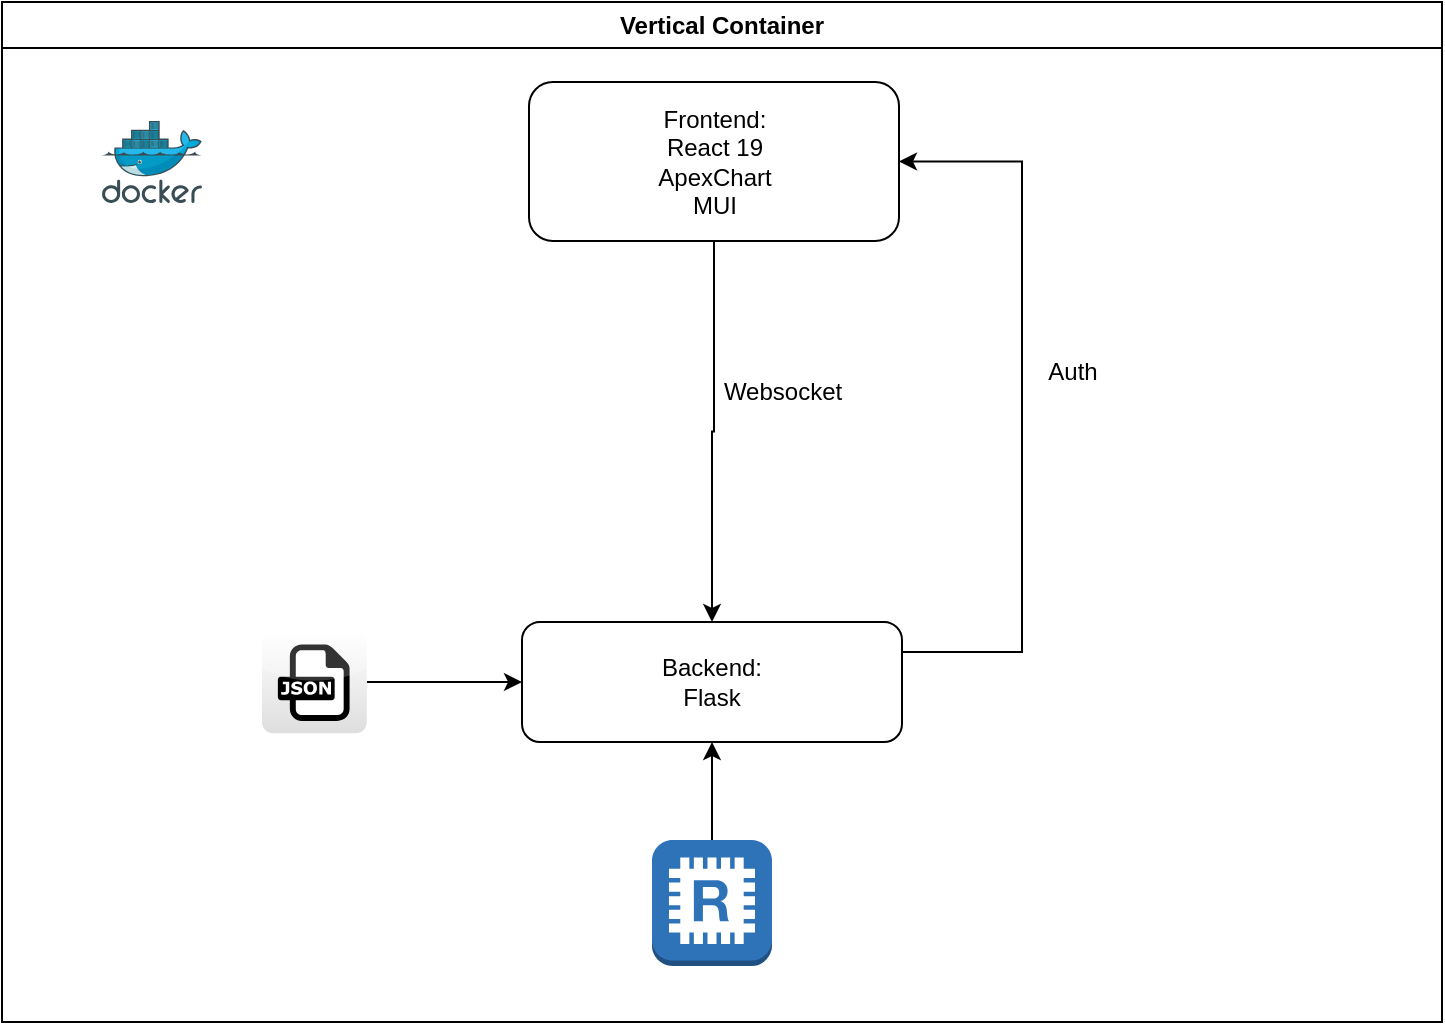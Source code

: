 <mxfile version="24.9.0">
  <diagram name="Page-1" id="OB7x57EMR4XSvcVudERQ">
    <mxGraphModel dx="1261" dy="731" grid="1" gridSize="10" guides="1" tooltips="1" connect="1" arrows="1" fold="1" page="1" pageScale="1" pageWidth="850" pageHeight="1100" math="0" shadow="0">
      <root>
        <mxCell id="0" />
        <mxCell id="1" parent="0" />
        <mxCell id="uyGpBfKp8dQG4E25M8nu-17" value="Vertical Container" style="swimlane;whiteSpace=wrap;html=1;" vertex="1" parent="1">
          <mxGeometry x="80" y="150" width="720" height="510" as="geometry" />
        </mxCell>
        <mxCell id="uyGpBfKp8dQG4E25M8nu-5" style="edgeStyle=orthogonalEdgeStyle;rounded=0;orthogonalLoop=1;jettySize=auto;html=1;entryX=0.5;entryY=0;entryDx=0;entryDy=0;" edge="1" parent="uyGpBfKp8dQG4E25M8nu-17" source="uyGpBfKp8dQG4E25M8nu-2" target="uyGpBfKp8dQG4E25M8nu-3">
          <mxGeometry relative="1" as="geometry" />
        </mxCell>
        <mxCell id="uyGpBfKp8dQG4E25M8nu-2" value="Frontend:&lt;div&gt;React 19&lt;/div&gt;&lt;div&gt;ApexChart&lt;/div&gt;&lt;div&gt;MUI&lt;/div&gt;" style="rounded=1;whiteSpace=wrap;html=1;" vertex="1" parent="uyGpBfKp8dQG4E25M8nu-17">
          <mxGeometry x="263.5" y="40" width="185" height="79.5" as="geometry" />
        </mxCell>
        <mxCell id="uyGpBfKp8dQG4E25M8nu-11" style="edgeStyle=orthogonalEdgeStyle;rounded=0;orthogonalLoop=1;jettySize=auto;html=1;exitX=1;exitY=0.5;exitDx=0;exitDy=0;entryX=1;entryY=0.5;entryDx=0;entryDy=0;" edge="1" parent="uyGpBfKp8dQG4E25M8nu-17" source="uyGpBfKp8dQG4E25M8nu-3" target="uyGpBfKp8dQG4E25M8nu-2">
          <mxGeometry relative="1" as="geometry">
            <Array as="points">
              <mxPoint x="450" y="325" />
              <mxPoint x="510" y="325" />
              <mxPoint x="510" y="80" />
            </Array>
          </mxGeometry>
        </mxCell>
        <mxCell id="uyGpBfKp8dQG4E25M8nu-3" value="Backend:&lt;div&gt;Flask&lt;/div&gt;" style="rounded=1;whiteSpace=wrap;html=1;" vertex="1" parent="uyGpBfKp8dQG4E25M8nu-17">
          <mxGeometry x="260" y="310" width="190" height="60" as="geometry" />
        </mxCell>
        <mxCell id="uyGpBfKp8dQG4E25M8nu-6" value="Websocket" style="text;html=1;align=center;verticalAlign=middle;resizable=0;points=[];autosize=1;strokeColor=none;fillColor=none;" vertex="1" parent="uyGpBfKp8dQG4E25M8nu-17">
          <mxGeometry x="350" y="180" width="80" height="30" as="geometry" />
        </mxCell>
        <mxCell id="uyGpBfKp8dQG4E25M8nu-10" style="edgeStyle=orthogonalEdgeStyle;rounded=0;orthogonalLoop=1;jettySize=auto;html=1;entryX=0.5;entryY=1;entryDx=0;entryDy=0;" edge="1" parent="uyGpBfKp8dQG4E25M8nu-17" source="uyGpBfKp8dQG4E25M8nu-9" target="uyGpBfKp8dQG4E25M8nu-3">
          <mxGeometry relative="1" as="geometry" />
        </mxCell>
        <mxCell id="uyGpBfKp8dQG4E25M8nu-9" value="" style="outlineConnect=0;dashed=0;verticalLabelPosition=bottom;verticalAlign=top;align=center;html=1;shape=mxgraph.aws3.redis;fillColor=#2E73B8;gradientColor=none;" vertex="1" parent="uyGpBfKp8dQG4E25M8nu-17">
          <mxGeometry x="325" y="419" width="60" height="63" as="geometry" />
        </mxCell>
        <mxCell id="uyGpBfKp8dQG4E25M8nu-12" value="Auth" style="text;html=1;align=center;verticalAlign=middle;resizable=0;points=[];autosize=1;strokeColor=none;fillColor=none;" vertex="1" parent="uyGpBfKp8dQG4E25M8nu-17">
          <mxGeometry x="510" y="170" width="50" height="30" as="geometry" />
        </mxCell>
        <mxCell id="uyGpBfKp8dQG4E25M8nu-14" style="edgeStyle=orthogonalEdgeStyle;rounded=0;orthogonalLoop=1;jettySize=auto;html=1;entryX=0;entryY=0.5;entryDx=0;entryDy=0;" edge="1" parent="uyGpBfKp8dQG4E25M8nu-17" source="uyGpBfKp8dQG4E25M8nu-13" target="uyGpBfKp8dQG4E25M8nu-3">
          <mxGeometry relative="1" as="geometry" />
        </mxCell>
        <mxCell id="uyGpBfKp8dQG4E25M8nu-13" value="" style="dashed=0;outlineConnect=0;html=1;align=center;labelPosition=center;verticalLabelPosition=bottom;verticalAlign=top;shape=mxgraph.webicons.json;gradientColor=#DFDEDE" vertex="1" parent="uyGpBfKp8dQG4E25M8nu-17">
          <mxGeometry x="130" y="314.4" width="52.4" height="51.2" as="geometry" />
        </mxCell>
        <mxCell id="uyGpBfKp8dQG4E25M8nu-15" value="" style="image;sketch=0;aspect=fixed;html=1;points=[];align=center;fontSize=12;image=img/lib/mscae/Docker.svg;" vertex="1" parent="uyGpBfKp8dQG4E25M8nu-17">
          <mxGeometry x="50" y="59.5" width="50" height="41" as="geometry" />
        </mxCell>
      </root>
    </mxGraphModel>
  </diagram>
</mxfile>
